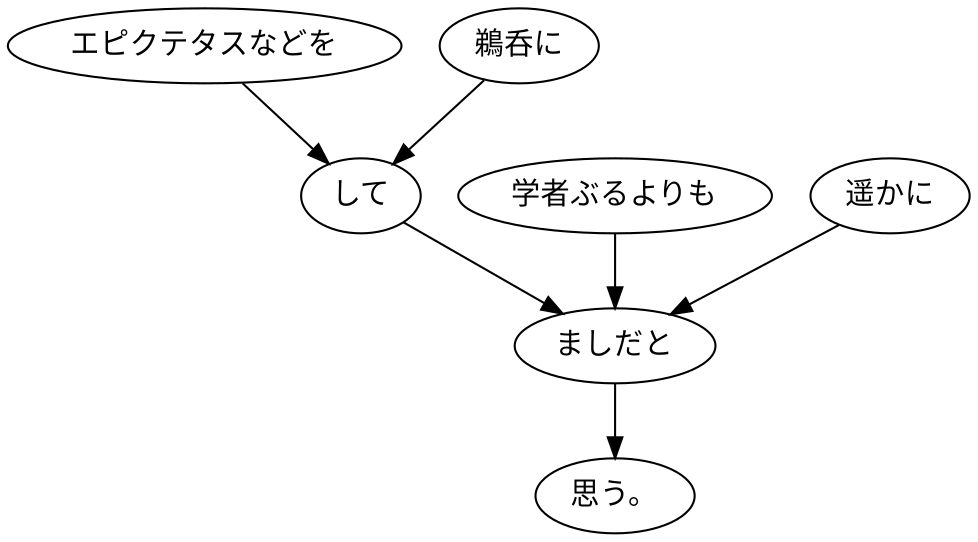 digraph graph5709 {
	node0 [label="エピクテタスなどを"];
	node1 [label="鵜呑に"];
	node2 [label="して"];
	node3 [label="学者ぶるよりも"];
	node4 [label="遥かに"];
	node5 [label="ましだと"];
	node6 [label="思う。"];
	node0 -> node2;
	node1 -> node2;
	node2 -> node5;
	node3 -> node5;
	node4 -> node5;
	node5 -> node6;
}

